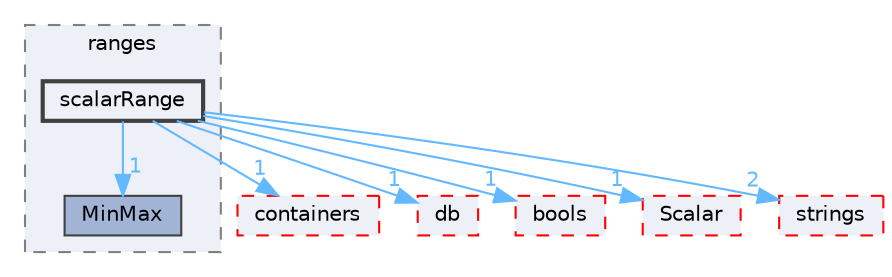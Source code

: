 digraph "src/OpenFOAM/primitives/ranges/scalarRange"
{
 // LATEX_PDF_SIZE
  bgcolor="transparent";
  edge [fontname=Helvetica,fontsize=10,labelfontname=Helvetica,labelfontsize=10];
  node [fontname=Helvetica,fontsize=10,shape=box,height=0.2,width=0.4];
  compound=true
  subgraph clusterdir_4c2d2f51554615c82797d0537eafbb2e {
    graph [ bgcolor="#edf0f7", pencolor="grey50", label="ranges", fontname=Helvetica,fontsize=10 style="filled,dashed", URL="dir_4c2d2f51554615c82797d0537eafbb2e.html",tooltip=""]
  dir_043b052f4cb31cc649c1c0f908288acf [label="MinMax", fillcolor="#a2b4d6", color="grey25", style="filled", URL="dir_043b052f4cb31cc649c1c0f908288acf.html",tooltip=""];
  dir_c4e688ab11e3ce29421be8fa205760ef [label="scalarRange", fillcolor="#edf0f7", color="grey25", style="filled,bold", URL="dir_c4e688ab11e3ce29421be8fa205760ef.html",tooltip=""];
  }
  dir_19d0872053bde092be81d7fe3f56cbf7 [label="containers", fillcolor="#edf0f7", color="red", style="filled,dashed", URL="dir_19d0872053bde092be81d7fe3f56cbf7.html",tooltip=""];
  dir_63c634f7a7cfd679ac26c67fb30fc32f [label="db", fillcolor="#edf0f7", color="red", style="filled,dashed", URL="dir_63c634f7a7cfd679ac26c67fb30fc32f.html",tooltip=""];
  dir_a082e25d5e52ccf3d098e28b00b761b2 [label="bools", fillcolor="#edf0f7", color="red", style="filled,dashed", URL="dir_a082e25d5e52ccf3d098e28b00b761b2.html",tooltip=""];
  dir_b4f4914e791ff496381862f16be45bae [label="Scalar", fillcolor="#edf0f7", color="red", style="filled,dashed", URL="dir_b4f4914e791ff496381862f16be45bae.html",tooltip=""];
  dir_ce1ee507886310df0e74ee2e624fbc88 [label="strings", fillcolor="#edf0f7", color="red", style="filled,dashed", URL="dir_ce1ee507886310df0e74ee2e624fbc88.html",tooltip=""];
  dir_c4e688ab11e3ce29421be8fa205760ef->dir_043b052f4cb31cc649c1c0f908288acf [headlabel="1", labeldistance=1.5 headhref="dir_003420_002400.html" href="dir_003420_002400.html" color="steelblue1" fontcolor="steelblue1"];
  dir_c4e688ab11e3ce29421be8fa205760ef->dir_19d0872053bde092be81d7fe3f56cbf7 [headlabel="1", labeldistance=1.5 headhref="dir_003420_000669.html" href="dir_003420_000669.html" color="steelblue1" fontcolor="steelblue1"];
  dir_c4e688ab11e3ce29421be8fa205760ef->dir_63c634f7a7cfd679ac26c67fb30fc32f [headlabel="1", labeldistance=1.5 headhref="dir_003420_000817.html" href="dir_003420_000817.html" color="steelblue1" fontcolor="steelblue1"];
  dir_c4e688ab11e3ce29421be8fa205760ef->dir_a082e25d5e52ccf3d098e28b00b761b2 [headlabel="1", labeldistance=1.5 headhref="dir_003420_000317.html" href="dir_003420_000317.html" color="steelblue1" fontcolor="steelblue1"];
  dir_c4e688ab11e3ce29421be8fa205760ef->dir_b4f4914e791ff496381862f16be45bae [headlabel="1", labeldistance=1.5 headhref="dir_003420_003415.html" href="dir_003420_003415.html" color="steelblue1" fontcolor="steelblue1"];
  dir_c4e688ab11e3ce29421be8fa205760ef->dir_ce1ee507886310df0e74ee2e624fbc88 [headlabel="2", labeldistance=1.5 headhref="dir_003420_003792.html" href="dir_003420_003792.html" color="steelblue1" fontcolor="steelblue1"];
}
